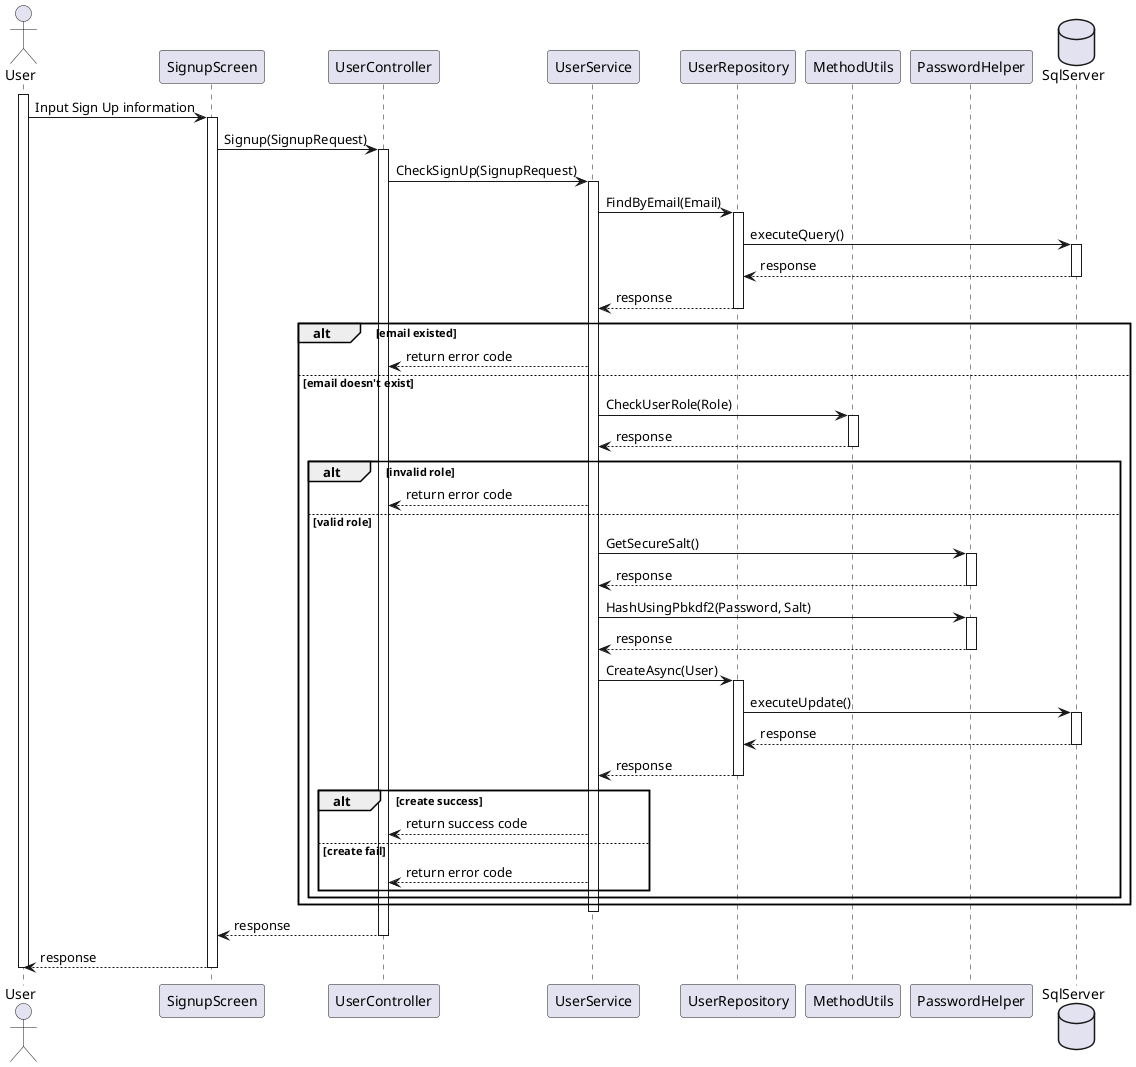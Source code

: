 @startuml Sign Up
actor User
participant SignupScreen
participant UserController
participant UserService
participant UserRepository
participant MethodUtils
participant PasswordHelper
database SqlServer

activate User
    User -> SignupScreen: Input Sign Up information
    activate SignupScreen
        SignupScreen -> UserController: Signup(SignupRequest)
        activate UserController
            UserController -> UserService: CheckSignUp(SignupRequest)
            activate UserService
                UserService -> UserRepository: FindByEmail(Email)
                activate UserRepository
                    UserRepository -> SqlServer: executeQuery()
                    activate SqlServer
                        SqlServer --> UserRepository: response
                    deactivate SqlServer
                    UserRepository --> UserService: response
                deactivate UserRepository
                alt email existed
                    UserService --> UserController: return error code
                else email doesn't exist
                    UserService -> MethodUtils: CheckUserRole(Role)
                    activate MethodUtils
                        MethodUtils --> UserService: response 
                    deactivate MethodUtils
                    alt invalid role
                        UserService --> UserController: return error code
                    else valid role
                        UserService -> PasswordHelper: GetSecureSalt()
                        activate PasswordHelper
                            PasswordHelper --> UserService: response
                        deactivate PasswordHelper
                        UserService -> PasswordHelper: HashUsingPbkdf2(Password, Salt)
                        activate PasswordHelper
                            PasswordHelper --> UserService: response
                        deactivate PasswordHelper
                        UserService -> UserRepository: CreateAsync(User)
                        activate UserRepository
                            UserRepository -> SqlServer: executeUpdate()
                            activate SqlServer
                                SqlServer --> UserRepository: response
                            deactivate SqlServer
                            UserRepository --> UserService: response
                        deactivate UserRepository
                        alt create success
                            UserService --> UserController: return success code
                        else create fail 
                        UserService --> UserController: return error code
                        end
                    end
                end
            deactivate UserService
            UserController --> SignupScreen: response
        deactivate UserController
        SignupScreen --> User: response
    deactivate SignupScreen
deactivate User
@enduml